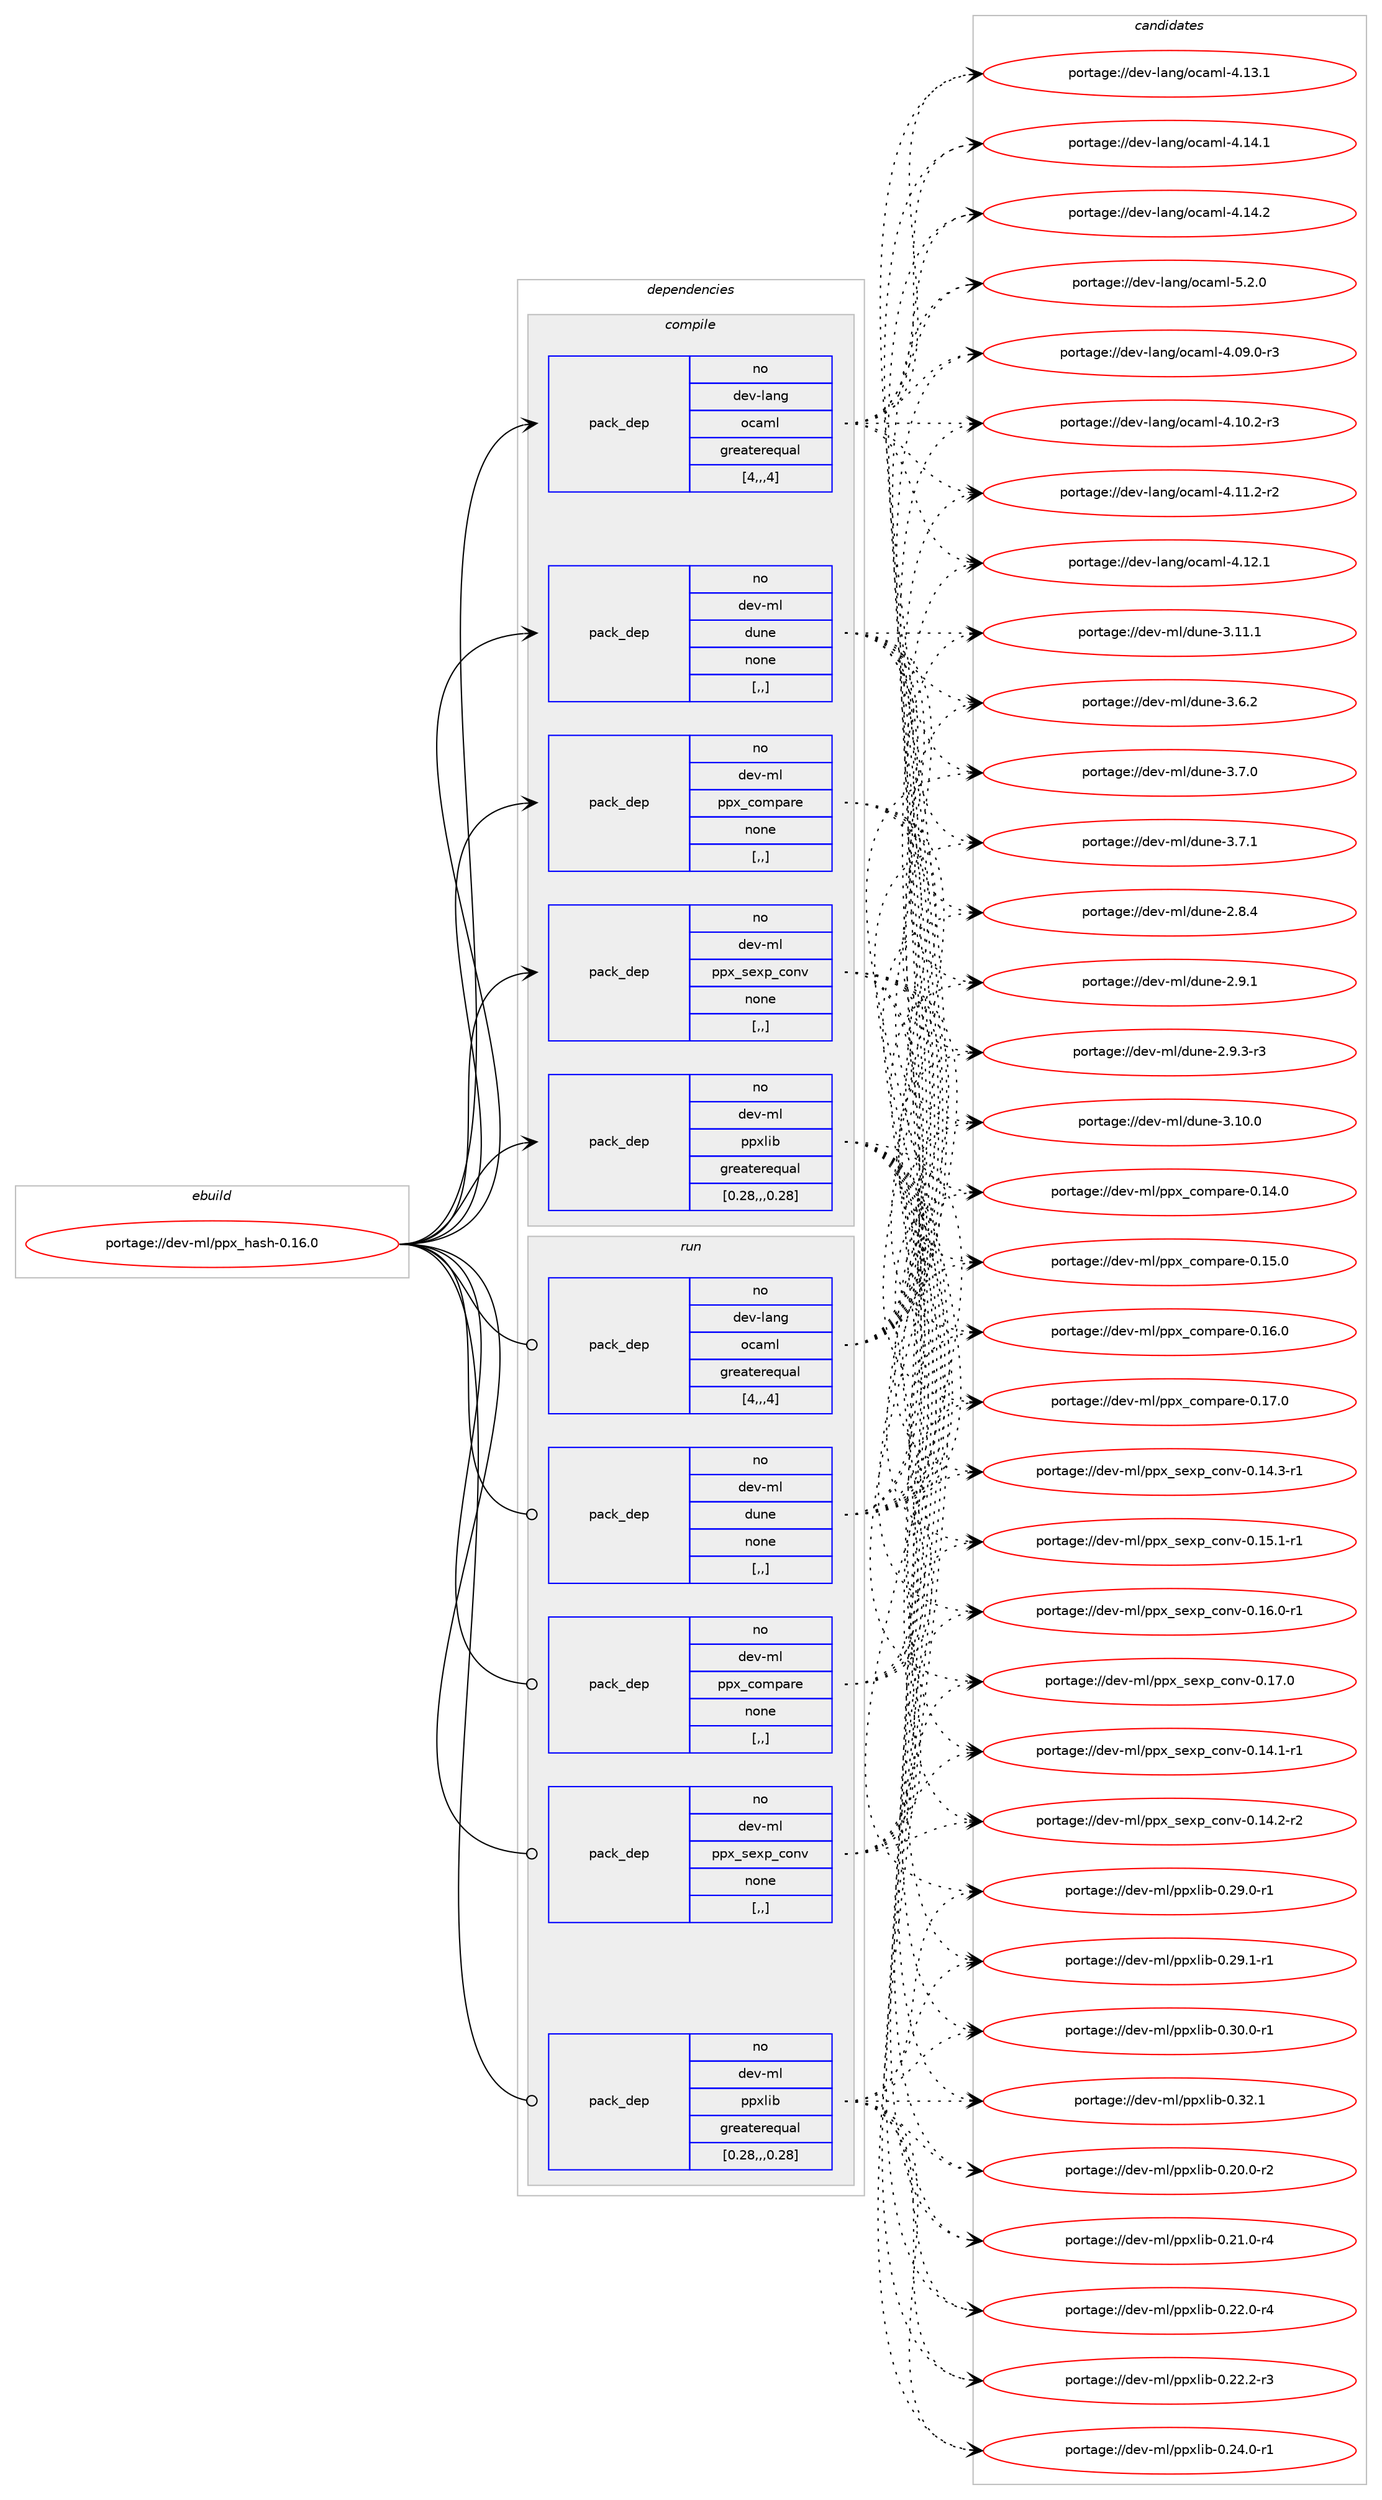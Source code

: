 digraph prolog {

# *************
# Graph options
# *************

newrank=true;
concentrate=true;
compound=true;
graph [rankdir=LR,fontname=Helvetica,fontsize=10,ranksep=1.5];#, ranksep=2.5, nodesep=0.2];
edge  [arrowhead=vee];
node  [fontname=Helvetica,fontsize=10];

# **********
# The ebuild
# **********

subgraph cluster_leftcol {
color=gray;
rank=same;
label=<<i>ebuild</i>>;
id [label="portage://dev-ml/ppx_hash-0.16.0", color=red, width=4, href="../dev-ml/ppx_hash-0.16.0.svg"];
}

# ****************
# The dependencies
# ****************

subgraph cluster_midcol {
color=gray;
label=<<i>dependencies</i>>;
subgraph cluster_compile {
fillcolor="#eeeeee";
style=filled;
label=<<i>compile</i>>;
subgraph pack89769 {
dependency119812 [label=<<TABLE BORDER="0" CELLBORDER="1" CELLSPACING="0" CELLPADDING="4" WIDTH="220"><TR><TD ROWSPAN="6" CELLPADDING="30">pack_dep</TD></TR><TR><TD WIDTH="110">no</TD></TR><TR><TD>dev-lang</TD></TR><TR><TD>ocaml</TD></TR><TR><TD>greaterequal</TD></TR><TR><TD>[4,,,4]</TD></TR></TABLE>>, shape=none, color=blue];
}
id:e -> dependency119812:w [weight=20,style="solid",arrowhead="vee"];
subgraph pack89770 {
dependency119813 [label=<<TABLE BORDER="0" CELLBORDER="1" CELLSPACING="0" CELLPADDING="4" WIDTH="220"><TR><TD ROWSPAN="6" CELLPADDING="30">pack_dep</TD></TR><TR><TD WIDTH="110">no</TD></TR><TR><TD>dev-ml</TD></TR><TR><TD>dune</TD></TR><TR><TD>none</TD></TR><TR><TD>[,,]</TD></TR></TABLE>>, shape=none, color=blue];
}
id:e -> dependency119813:w [weight=20,style="solid",arrowhead="vee"];
subgraph pack89771 {
dependency119814 [label=<<TABLE BORDER="0" CELLBORDER="1" CELLSPACING="0" CELLPADDING="4" WIDTH="220"><TR><TD ROWSPAN="6" CELLPADDING="30">pack_dep</TD></TR><TR><TD WIDTH="110">no</TD></TR><TR><TD>dev-ml</TD></TR><TR><TD>ppx_compare</TD></TR><TR><TD>none</TD></TR><TR><TD>[,,]</TD></TR></TABLE>>, shape=none, color=blue];
}
id:e -> dependency119814:w [weight=20,style="solid",arrowhead="vee"];
subgraph pack89772 {
dependency119815 [label=<<TABLE BORDER="0" CELLBORDER="1" CELLSPACING="0" CELLPADDING="4" WIDTH="220"><TR><TD ROWSPAN="6" CELLPADDING="30">pack_dep</TD></TR><TR><TD WIDTH="110">no</TD></TR><TR><TD>dev-ml</TD></TR><TR><TD>ppx_sexp_conv</TD></TR><TR><TD>none</TD></TR><TR><TD>[,,]</TD></TR></TABLE>>, shape=none, color=blue];
}
id:e -> dependency119815:w [weight=20,style="solid",arrowhead="vee"];
subgraph pack89773 {
dependency119816 [label=<<TABLE BORDER="0" CELLBORDER="1" CELLSPACING="0" CELLPADDING="4" WIDTH="220"><TR><TD ROWSPAN="6" CELLPADDING="30">pack_dep</TD></TR><TR><TD WIDTH="110">no</TD></TR><TR><TD>dev-ml</TD></TR><TR><TD>ppxlib</TD></TR><TR><TD>greaterequal</TD></TR><TR><TD>[0.28,,,0.28]</TD></TR></TABLE>>, shape=none, color=blue];
}
id:e -> dependency119816:w [weight=20,style="solid",arrowhead="vee"];
}
subgraph cluster_compileandrun {
fillcolor="#eeeeee";
style=filled;
label=<<i>compile and run</i>>;
}
subgraph cluster_run {
fillcolor="#eeeeee";
style=filled;
label=<<i>run</i>>;
subgraph pack89774 {
dependency119817 [label=<<TABLE BORDER="0" CELLBORDER="1" CELLSPACING="0" CELLPADDING="4" WIDTH="220"><TR><TD ROWSPAN="6" CELLPADDING="30">pack_dep</TD></TR><TR><TD WIDTH="110">no</TD></TR><TR><TD>dev-lang</TD></TR><TR><TD>ocaml</TD></TR><TR><TD>greaterequal</TD></TR><TR><TD>[4,,,4]</TD></TR></TABLE>>, shape=none, color=blue];
}
id:e -> dependency119817:w [weight=20,style="solid",arrowhead="odot"];
subgraph pack89775 {
dependency119818 [label=<<TABLE BORDER="0" CELLBORDER="1" CELLSPACING="0" CELLPADDING="4" WIDTH="220"><TR><TD ROWSPAN="6" CELLPADDING="30">pack_dep</TD></TR><TR><TD WIDTH="110">no</TD></TR><TR><TD>dev-ml</TD></TR><TR><TD>dune</TD></TR><TR><TD>none</TD></TR><TR><TD>[,,]</TD></TR></TABLE>>, shape=none, color=blue];
}
id:e -> dependency119818:w [weight=20,style="solid",arrowhead="odot"];
subgraph pack89776 {
dependency119819 [label=<<TABLE BORDER="0" CELLBORDER="1" CELLSPACING="0" CELLPADDING="4" WIDTH="220"><TR><TD ROWSPAN="6" CELLPADDING="30">pack_dep</TD></TR><TR><TD WIDTH="110">no</TD></TR><TR><TD>dev-ml</TD></TR><TR><TD>ppx_compare</TD></TR><TR><TD>none</TD></TR><TR><TD>[,,]</TD></TR></TABLE>>, shape=none, color=blue];
}
id:e -> dependency119819:w [weight=20,style="solid",arrowhead="odot"];
subgraph pack89777 {
dependency119820 [label=<<TABLE BORDER="0" CELLBORDER="1" CELLSPACING="0" CELLPADDING="4" WIDTH="220"><TR><TD ROWSPAN="6" CELLPADDING="30">pack_dep</TD></TR><TR><TD WIDTH="110">no</TD></TR><TR><TD>dev-ml</TD></TR><TR><TD>ppx_sexp_conv</TD></TR><TR><TD>none</TD></TR><TR><TD>[,,]</TD></TR></TABLE>>, shape=none, color=blue];
}
id:e -> dependency119820:w [weight=20,style="solid",arrowhead="odot"];
subgraph pack89778 {
dependency119821 [label=<<TABLE BORDER="0" CELLBORDER="1" CELLSPACING="0" CELLPADDING="4" WIDTH="220"><TR><TD ROWSPAN="6" CELLPADDING="30">pack_dep</TD></TR><TR><TD WIDTH="110">no</TD></TR><TR><TD>dev-ml</TD></TR><TR><TD>ppxlib</TD></TR><TR><TD>greaterequal</TD></TR><TR><TD>[0.28,,,0.28]</TD></TR></TABLE>>, shape=none, color=blue];
}
id:e -> dependency119821:w [weight=20,style="solid",arrowhead="odot"];
}
}

# **************
# The candidates
# **************

subgraph cluster_choices {
rank=same;
color=gray;
label=<<i>candidates</i>>;

subgraph choice89769 {
color=black;
nodesep=1;
choice1001011184510897110103471119997109108455246485746484511451 [label="portage://dev-lang/ocaml-4.09.0-r3", color=red, width=4,href="../dev-lang/ocaml-4.09.0-r3.svg"];
choice1001011184510897110103471119997109108455246494846504511451 [label="portage://dev-lang/ocaml-4.10.2-r3", color=red, width=4,href="../dev-lang/ocaml-4.10.2-r3.svg"];
choice1001011184510897110103471119997109108455246494946504511450 [label="portage://dev-lang/ocaml-4.11.2-r2", color=red, width=4,href="../dev-lang/ocaml-4.11.2-r2.svg"];
choice100101118451089711010347111999710910845524649504649 [label="portage://dev-lang/ocaml-4.12.1", color=red, width=4,href="../dev-lang/ocaml-4.12.1.svg"];
choice100101118451089711010347111999710910845524649514649 [label="portage://dev-lang/ocaml-4.13.1", color=red, width=4,href="../dev-lang/ocaml-4.13.1.svg"];
choice100101118451089711010347111999710910845524649524649 [label="portage://dev-lang/ocaml-4.14.1", color=red, width=4,href="../dev-lang/ocaml-4.14.1.svg"];
choice100101118451089711010347111999710910845524649524650 [label="portage://dev-lang/ocaml-4.14.2", color=red, width=4,href="../dev-lang/ocaml-4.14.2.svg"];
choice1001011184510897110103471119997109108455346504648 [label="portage://dev-lang/ocaml-5.2.0", color=red, width=4,href="../dev-lang/ocaml-5.2.0.svg"];
dependency119812:e -> choice1001011184510897110103471119997109108455246485746484511451:w [style=dotted,weight="100"];
dependency119812:e -> choice1001011184510897110103471119997109108455246494846504511451:w [style=dotted,weight="100"];
dependency119812:e -> choice1001011184510897110103471119997109108455246494946504511450:w [style=dotted,weight="100"];
dependency119812:e -> choice100101118451089711010347111999710910845524649504649:w [style=dotted,weight="100"];
dependency119812:e -> choice100101118451089711010347111999710910845524649514649:w [style=dotted,weight="100"];
dependency119812:e -> choice100101118451089711010347111999710910845524649524649:w [style=dotted,weight="100"];
dependency119812:e -> choice100101118451089711010347111999710910845524649524650:w [style=dotted,weight="100"];
dependency119812:e -> choice1001011184510897110103471119997109108455346504648:w [style=dotted,weight="100"];
}
subgraph choice89770 {
color=black;
nodesep=1;
choice1001011184510910847100117110101455046564652 [label="portage://dev-ml/dune-2.8.4", color=red, width=4,href="../dev-ml/dune-2.8.4.svg"];
choice1001011184510910847100117110101455046574649 [label="portage://dev-ml/dune-2.9.1", color=red, width=4,href="../dev-ml/dune-2.9.1.svg"];
choice10010111845109108471001171101014550465746514511451 [label="portage://dev-ml/dune-2.9.3-r3", color=red, width=4,href="../dev-ml/dune-2.9.3-r3.svg"];
choice100101118451091084710011711010145514649484648 [label="portage://dev-ml/dune-3.10.0", color=red, width=4,href="../dev-ml/dune-3.10.0.svg"];
choice100101118451091084710011711010145514649494649 [label="portage://dev-ml/dune-3.11.1", color=red, width=4,href="../dev-ml/dune-3.11.1.svg"];
choice1001011184510910847100117110101455146544650 [label="portage://dev-ml/dune-3.6.2", color=red, width=4,href="../dev-ml/dune-3.6.2.svg"];
choice1001011184510910847100117110101455146554648 [label="portage://dev-ml/dune-3.7.0", color=red, width=4,href="../dev-ml/dune-3.7.0.svg"];
choice1001011184510910847100117110101455146554649 [label="portage://dev-ml/dune-3.7.1", color=red, width=4,href="../dev-ml/dune-3.7.1.svg"];
dependency119813:e -> choice1001011184510910847100117110101455046564652:w [style=dotted,weight="100"];
dependency119813:e -> choice1001011184510910847100117110101455046574649:w [style=dotted,weight="100"];
dependency119813:e -> choice10010111845109108471001171101014550465746514511451:w [style=dotted,weight="100"];
dependency119813:e -> choice100101118451091084710011711010145514649484648:w [style=dotted,weight="100"];
dependency119813:e -> choice100101118451091084710011711010145514649494649:w [style=dotted,weight="100"];
dependency119813:e -> choice1001011184510910847100117110101455146544650:w [style=dotted,weight="100"];
dependency119813:e -> choice1001011184510910847100117110101455146554648:w [style=dotted,weight="100"];
dependency119813:e -> choice1001011184510910847100117110101455146554649:w [style=dotted,weight="100"];
}
subgraph choice89771 {
color=black;
nodesep=1;
choice100101118451091084711211212095991111091129711410145484649524648 [label="portage://dev-ml/ppx_compare-0.14.0", color=red, width=4,href="../dev-ml/ppx_compare-0.14.0.svg"];
choice100101118451091084711211212095991111091129711410145484649534648 [label="portage://dev-ml/ppx_compare-0.15.0", color=red, width=4,href="../dev-ml/ppx_compare-0.15.0.svg"];
choice100101118451091084711211212095991111091129711410145484649544648 [label="portage://dev-ml/ppx_compare-0.16.0", color=red, width=4,href="../dev-ml/ppx_compare-0.16.0.svg"];
choice100101118451091084711211212095991111091129711410145484649554648 [label="portage://dev-ml/ppx_compare-0.17.0", color=red, width=4,href="../dev-ml/ppx_compare-0.17.0.svg"];
dependency119814:e -> choice100101118451091084711211212095991111091129711410145484649524648:w [style=dotted,weight="100"];
dependency119814:e -> choice100101118451091084711211212095991111091129711410145484649534648:w [style=dotted,weight="100"];
dependency119814:e -> choice100101118451091084711211212095991111091129711410145484649544648:w [style=dotted,weight="100"];
dependency119814:e -> choice100101118451091084711211212095991111091129711410145484649554648:w [style=dotted,weight="100"];
}
subgraph choice89772 {
color=black;
nodesep=1;
choice1001011184510910847112112120951151011201129599111110118454846495246494511449 [label="portage://dev-ml/ppx_sexp_conv-0.14.1-r1", color=red, width=4,href="../dev-ml/ppx_sexp_conv-0.14.1-r1.svg"];
choice1001011184510910847112112120951151011201129599111110118454846495246504511450 [label="portage://dev-ml/ppx_sexp_conv-0.14.2-r2", color=red, width=4,href="../dev-ml/ppx_sexp_conv-0.14.2-r2.svg"];
choice1001011184510910847112112120951151011201129599111110118454846495246514511449 [label="portage://dev-ml/ppx_sexp_conv-0.14.3-r1", color=red, width=4,href="../dev-ml/ppx_sexp_conv-0.14.3-r1.svg"];
choice1001011184510910847112112120951151011201129599111110118454846495346494511449 [label="portage://dev-ml/ppx_sexp_conv-0.15.1-r1", color=red, width=4,href="../dev-ml/ppx_sexp_conv-0.15.1-r1.svg"];
choice1001011184510910847112112120951151011201129599111110118454846495446484511449 [label="portage://dev-ml/ppx_sexp_conv-0.16.0-r1", color=red, width=4,href="../dev-ml/ppx_sexp_conv-0.16.0-r1.svg"];
choice100101118451091084711211212095115101120112959911111011845484649554648 [label="portage://dev-ml/ppx_sexp_conv-0.17.0", color=red, width=4,href="../dev-ml/ppx_sexp_conv-0.17.0.svg"];
dependency119815:e -> choice1001011184510910847112112120951151011201129599111110118454846495246494511449:w [style=dotted,weight="100"];
dependency119815:e -> choice1001011184510910847112112120951151011201129599111110118454846495246504511450:w [style=dotted,weight="100"];
dependency119815:e -> choice1001011184510910847112112120951151011201129599111110118454846495246514511449:w [style=dotted,weight="100"];
dependency119815:e -> choice1001011184510910847112112120951151011201129599111110118454846495346494511449:w [style=dotted,weight="100"];
dependency119815:e -> choice1001011184510910847112112120951151011201129599111110118454846495446484511449:w [style=dotted,weight="100"];
dependency119815:e -> choice100101118451091084711211212095115101120112959911111011845484649554648:w [style=dotted,weight="100"];
}
subgraph choice89773 {
color=black;
nodesep=1;
choice100101118451091084711211212010810598454846504846484511450 [label="portage://dev-ml/ppxlib-0.20.0-r2", color=red, width=4,href="../dev-ml/ppxlib-0.20.0-r2.svg"];
choice100101118451091084711211212010810598454846504946484511452 [label="portage://dev-ml/ppxlib-0.21.0-r4", color=red, width=4,href="../dev-ml/ppxlib-0.21.0-r4.svg"];
choice100101118451091084711211212010810598454846505046484511452 [label="portage://dev-ml/ppxlib-0.22.0-r4", color=red, width=4,href="../dev-ml/ppxlib-0.22.0-r4.svg"];
choice100101118451091084711211212010810598454846505046504511451 [label="portage://dev-ml/ppxlib-0.22.2-r3", color=red, width=4,href="../dev-ml/ppxlib-0.22.2-r3.svg"];
choice100101118451091084711211212010810598454846505246484511449 [label="portage://dev-ml/ppxlib-0.24.0-r1", color=red, width=4,href="../dev-ml/ppxlib-0.24.0-r1.svg"];
choice100101118451091084711211212010810598454846505746484511449 [label="portage://dev-ml/ppxlib-0.29.0-r1", color=red, width=4,href="../dev-ml/ppxlib-0.29.0-r1.svg"];
choice100101118451091084711211212010810598454846505746494511449 [label="portage://dev-ml/ppxlib-0.29.1-r1", color=red, width=4,href="../dev-ml/ppxlib-0.29.1-r1.svg"];
choice100101118451091084711211212010810598454846514846484511449 [label="portage://dev-ml/ppxlib-0.30.0-r1", color=red, width=4,href="../dev-ml/ppxlib-0.30.0-r1.svg"];
choice10010111845109108471121121201081059845484651504649 [label="portage://dev-ml/ppxlib-0.32.1", color=red, width=4,href="../dev-ml/ppxlib-0.32.1.svg"];
dependency119816:e -> choice100101118451091084711211212010810598454846504846484511450:w [style=dotted,weight="100"];
dependency119816:e -> choice100101118451091084711211212010810598454846504946484511452:w [style=dotted,weight="100"];
dependency119816:e -> choice100101118451091084711211212010810598454846505046484511452:w [style=dotted,weight="100"];
dependency119816:e -> choice100101118451091084711211212010810598454846505046504511451:w [style=dotted,weight="100"];
dependency119816:e -> choice100101118451091084711211212010810598454846505246484511449:w [style=dotted,weight="100"];
dependency119816:e -> choice100101118451091084711211212010810598454846505746484511449:w [style=dotted,weight="100"];
dependency119816:e -> choice100101118451091084711211212010810598454846505746494511449:w [style=dotted,weight="100"];
dependency119816:e -> choice100101118451091084711211212010810598454846514846484511449:w [style=dotted,weight="100"];
dependency119816:e -> choice10010111845109108471121121201081059845484651504649:w [style=dotted,weight="100"];
}
subgraph choice89774 {
color=black;
nodesep=1;
choice1001011184510897110103471119997109108455246485746484511451 [label="portage://dev-lang/ocaml-4.09.0-r3", color=red, width=4,href="../dev-lang/ocaml-4.09.0-r3.svg"];
choice1001011184510897110103471119997109108455246494846504511451 [label="portage://dev-lang/ocaml-4.10.2-r3", color=red, width=4,href="../dev-lang/ocaml-4.10.2-r3.svg"];
choice1001011184510897110103471119997109108455246494946504511450 [label="portage://dev-lang/ocaml-4.11.2-r2", color=red, width=4,href="../dev-lang/ocaml-4.11.2-r2.svg"];
choice100101118451089711010347111999710910845524649504649 [label="portage://dev-lang/ocaml-4.12.1", color=red, width=4,href="../dev-lang/ocaml-4.12.1.svg"];
choice100101118451089711010347111999710910845524649514649 [label="portage://dev-lang/ocaml-4.13.1", color=red, width=4,href="../dev-lang/ocaml-4.13.1.svg"];
choice100101118451089711010347111999710910845524649524649 [label="portage://dev-lang/ocaml-4.14.1", color=red, width=4,href="../dev-lang/ocaml-4.14.1.svg"];
choice100101118451089711010347111999710910845524649524650 [label="portage://dev-lang/ocaml-4.14.2", color=red, width=4,href="../dev-lang/ocaml-4.14.2.svg"];
choice1001011184510897110103471119997109108455346504648 [label="portage://dev-lang/ocaml-5.2.0", color=red, width=4,href="../dev-lang/ocaml-5.2.0.svg"];
dependency119817:e -> choice1001011184510897110103471119997109108455246485746484511451:w [style=dotted,weight="100"];
dependency119817:e -> choice1001011184510897110103471119997109108455246494846504511451:w [style=dotted,weight="100"];
dependency119817:e -> choice1001011184510897110103471119997109108455246494946504511450:w [style=dotted,weight="100"];
dependency119817:e -> choice100101118451089711010347111999710910845524649504649:w [style=dotted,weight="100"];
dependency119817:e -> choice100101118451089711010347111999710910845524649514649:w [style=dotted,weight="100"];
dependency119817:e -> choice100101118451089711010347111999710910845524649524649:w [style=dotted,weight="100"];
dependency119817:e -> choice100101118451089711010347111999710910845524649524650:w [style=dotted,weight="100"];
dependency119817:e -> choice1001011184510897110103471119997109108455346504648:w [style=dotted,weight="100"];
}
subgraph choice89775 {
color=black;
nodesep=1;
choice1001011184510910847100117110101455046564652 [label="portage://dev-ml/dune-2.8.4", color=red, width=4,href="../dev-ml/dune-2.8.4.svg"];
choice1001011184510910847100117110101455046574649 [label="portage://dev-ml/dune-2.9.1", color=red, width=4,href="../dev-ml/dune-2.9.1.svg"];
choice10010111845109108471001171101014550465746514511451 [label="portage://dev-ml/dune-2.9.3-r3", color=red, width=4,href="../dev-ml/dune-2.9.3-r3.svg"];
choice100101118451091084710011711010145514649484648 [label="portage://dev-ml/dune-3.10.0", color=red, width=4,href="../dev-ml/dune-3.10.0.svg"];
choice100101118451091084710011711010145514649494649 [label="portage://dev-ml/dune-3.11.1", color=red, width=4,href="../dev-ml/dune-3.11.1.svg"];
choice1001011184510910847100117110101455146544650 [label="portage://dev-ml/dune-3.6.2", color=red, width=4,href="../dev-ml/dune-3.6.2.svg"];
choice1001011184510910847100117110101455146554648 [label="portage://dev-ml/dune-3.7.0", color=red, width=4,href="../dev-ml/dune-3.7.0.svg"];
choice1001011184510910847100117110101455146554649 [label="portage://dev-ml/dune-3.7.1", color=red, width=4,href="../dev-ml/dune-3.7.1.svg"];
dependency119818:e -> choice1001011184510910847100117110101455046564652:w [style=dotted,weight="100"];
dependency119818:e -> choice1001011184510910847100117110101455046574649:w [style=dotted,weight="100"];
dependency119818:e -> choice10010111845109108471001171101014550465746514511451:w [style=dotted,weight="100"];
dependency119818:e -> choice100101118451091084710011711010145514649484648:w [style=dotted,weight="100"];
dependency119818:e -> choice100101118451091084710011711010145514649494649:w [style=dotted,weight="100"];
dependency119818:e -> choice1001011184510910847100117110101455146544650:w [style=dotted,weight="100"];
dependency119818:e -> choice1001011184510910847100117110101455146554648:w [style=dotted,weight="100"];
dependency119818:e -> choice1001011184510910847100117110101455146554649:w [style=dotted,weight="100"];
}
subgraph choice89776 {
color=black;
nodesep=1;
choice100101118451091084711211212095991111091129711410145484649524648 [label="portage://dev-ml/ppx_compare-0.14.0", color=red, width=4,href="../dev-ml/ppx_compare-0.14.0.svg"];
choice100101118451091084711211212095991111091129711410145484649534648 [label="portage://dev-ml/ppx_compare-0.15.0", color=red, width=4,href="../dev-ml/ppx_compare-0.15.0.svg"];
choice100101118451091084711211212095991111091129711410145484649544648 [label="portage://dev-ml/ppx_compare-0.16.0", color=red, width=4,href="../dev-ml/ppx_compare-0.16.0.svg"];
choice100101118451091084711211212095991111091129711410145484649554648 [label="portage://dev-ml/ppx_compare-0.17.0", color=red, width=4,href="../dev-ml/ppx_compare-0.17.0.svg"];
dependency119819:e -> choice100101118451091084711211212095991111091129711410145484649524648:w [style=dotted,weight="100"];
dependency119819:e -> choice100101118451091084711211212095991111091129711410145484649534648:w [style=dotted,weight="100"];
dependency119819:e -> choice100101118451091084711211212095991111091129711410145484649544648:w [style=dotted,weight="100"];
dependency119819:e -> choice100101118451091084711211212095991111091129711410145484649554648:w [style=dotted,weight="100"];
}
subgraph choice89777 {
color=black;
nodesep=1;
choice1001011184510910847112112120951151011201129599111110118454846495246494511449 [label="portage://dev-ml/ppx_sexp_conv-0.14.1-r1", color=red, width=4,href="../dev-ml/ppx_sexp_conv-0.14.1-r1.svg"];
choice1001011184510910847112112120951151011201129599111110118454846495246504511450 [label="portage://dev-ml/ppx_sexp_conv-0.14.2-r2", color=red, width=4,href="../dev-ml/ppx_sexp_conv-0.14.2-r2.svg"];
choice1001011184510910847112112120951151011201129599111110118454846495246514511449 [label="portage://dev-ml/ppx_sexp_conv-0.14.3-r1", color=red, width=4,href="../dev-ml/ppx_sexp_conv-0.14.3-r1.svg"];
choice1001011184510910847112112120951151011201129599111110118454846495346494511449 [label="portage://dev-ml/ppx_sexp_conv-0.15.1-r1", color=red, width=4,href="../dev-ml/ppx_sexp_conv-0.15.1-r1.svg"];
choice1001011184510910847112112120951151011201129599111110118454846495446484511449 [label="portage://dev-ml/ppx_sexp_conv-0.16.0-r1", color=red, width=4,href="../dev-ml/ppx_sexp_conv-0.16.0-r1.svg"];
choice100101118451091084711211212095115101120112959911111011845484649554648 [label="portage://dev-ml/ppx_sexp_conv-0.17.0", color=red, width=4,href="../dev-ml/ppx_sexp_conv-0.17.0.svg"];
dependency119820:e -> choice1001011184510910847112112120951151011201129599111110118454846495246494511449:w [style=dotted,weight="100"];
dependency119820:e -> choice1001011184510910847112112120951151011201129599111110118454846495246504511450:w [style=dotted,weight="100"];
dependency119820:e -> choice1001011184510910847112112120951151011201129599111110118454846495246514511449:w [style=dotted,weight="100"];
dependency119820:e -> choice1001011184510910847112112120951151011201129599111110118454846495346494511449:w [style=dotted,weight="100"];
dependency119820:e -> choice1001011184510910847112112120951151011201129599111110118454846495446484511449:w [style=dotted,weight="100"];
dependency119820:e -> choice100101118451091084711211212095115101120112959911111011845484649554648:w [style=dotted,weight="100"];
}
subgraph choice89778 {
color=black;
nodesep=1;
choice100101118451091084711211212010810598454846504846484511450 [label="portage://dev-ml/ppxlib-0.20.0-r2", color=red, width=4,href="../dev-ml/ppxlib-0.20.0-r2.svg"];
choice100101118451091084711211212010810598454846504946484511452 [label="portage://dev-ml/ppxlib-0.21.0-r4", color=red, width=4,href="../dev-ml/ppxlib-0.21.0-r4.svg"];
choice100101118451091084711211212010810598454846505046484511452 [label="portage://dev-ml/ppxlib-0.22.0-r4", color=red, width=4,href="../dev-ml/ppxlib-0.22.0-r4.svg"];
choice100101118451091084711211212010810598454846505046504511451 [label="portage://dev-ml/ppxlib-0.22.2-r3", color=red, width=4,href="../dev-ml/ppxlib-0.22.2-r3.svg"];
choice100101118451091084711211212010810598454846505246484511449 [label="portage://dev-ml/ppxlib-0.24.0-r1", color=red, width=4,href="../dev-ml/ppxlib-0.24.0-r1.svg"];
choice100101118451091084711211212010810598454846505746484511449 [label="portage://dev-ml/ppxlib-0.29.0-r1", color=red, width=4,href="../dev-ml/ppxlib-0.29.0-r1.svg"];
choice100101118451091084711211212010810598454846505746494511449 [label="portage://dev-ml/ppxlib-0.29.1-r1", color=red, width=4,href="../dev-ml/ppxlib-0.29.1-r1.svg"];
choice100101118451091084711211212010810598454846514846484511449 [label="portage://dev-ml/ppxlib-0.30.0-r1", color=red, width=4,href="../dev-ml/ppxlib-0.30.0-r1.svg"];
choice10010111845109108471121121201081059845484651504649 [label="portage://dev-ml/ppxlib-0.32.1", color=red, width=4,href="../dev-ml/ppxlib-0.32.1.svg"];
dependency119821:e -> choice100101118451091084711211212010810598454846504846484511450:w [style=dotted,weight="100"];
dependency119821:e -> choice100101118451091084711211212010810598454846504946484511452:w [style=dotted,weight="100"];
dependency119821:e -> choice100101118451091084711211212010810598454846505046484511452:w [style=dotted,weight="100"];
dependency119821:e -> choice100101118451091084711211212010810598454846505046504511451:w [style=dotted,weight="100"];
dependency119821:e -> choice100101118451091084711211212010810598454846505246484511449:w [style=dotted,weight="100"];
dependency119821:e -> choice100101118451091084711211212010810598454846505746484511449:w [style=dotted,weight="100"];
dependency119821:e -> choice100101118451091084711211212010810598454846505746494511449:w [style=dotted,weight="100"];
dependency119821:e -> choice100101118451091084711211212010810598454846514846484511449:w [style=dotted,weight="100"];
dependency119821:e -> choice10010111845109108471121121201081059845484651504649:w [style=dotted,weight="100"];
}
}

}
